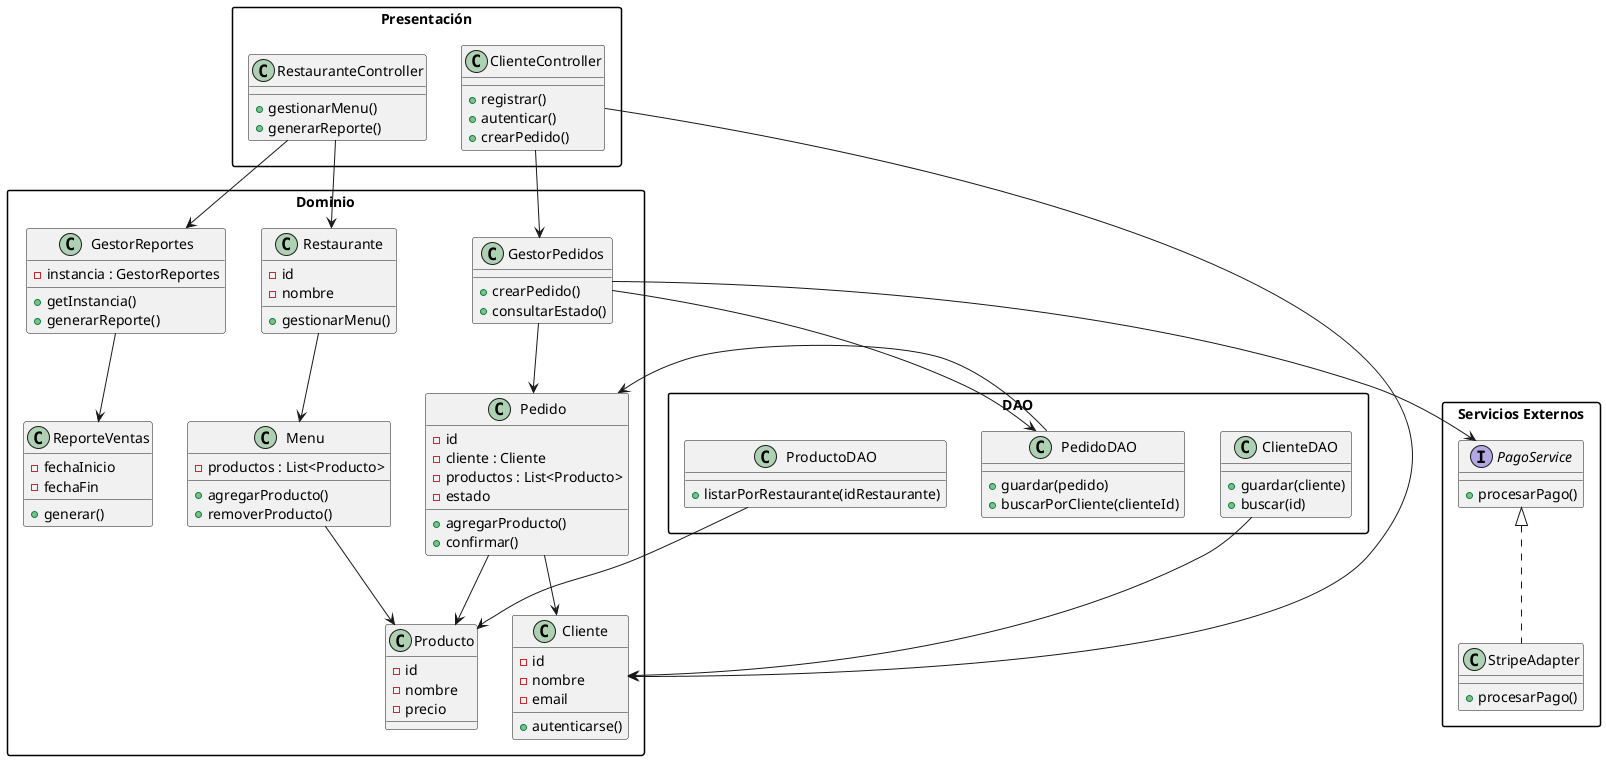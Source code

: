 @startuml
' Estilo
skinparam packageStyle rectangle

' Capa de presentación
package "Presentación" {
  class ClienteController {
    +registrar()
    +autenticar()
    +crearPedido()
  }

  class RestauranteController {
    +gestionarMenu()
    +generarReporte()
  }
}

' Capa de dominio
package "Dominio" {
  class Cliente {
    -id
    -nombre
    -email
    +autenticarse()
  }

  class Restaurante {
    -id
    -nombre
    +gestionarMenu()
  }

  class Producto {
    -id
    -nombre
    -precio
  }

  class Menu {
    -productos : List<Producto>
    +agregarProducto()
    +removerProducto()
  }

  class Pedido {
    -id
    -cliente : Cliente
    -productos : List<Producto>
    -estado
    +agregarProducto()
    +confirmar()
  }

  class ReporteVentas {
    -fechaInicio
    -fechaFin
    +generar()
  }

  class GestorPedidos {
    +crearPedido()
    +consultarEstado()
  }

  class GestorReportes {
    -instancia : GestorReportes
    +getInstancia()
    +generarReporte()
  }
}

' Capa de datos
package "DAO" {
  class ClienteDAO {
    +guardar(cliente)
    +buscar(id)
  }

  class PedidoDAO {
    +guardar(pedido)
    +buscarPorCliente(clienteId)
  }

  class ProductoDAO {
    +listarPorRestaurante(idRestaurante)
  }
}

' Servicios externos
package "Servicios Externos" {
  interface PagoService {
    +procesarPago()
  }

  class StripeAdapter {
    +procesarPago()
  }

  PagoService <|.. StripeAdapter
}

' Relaciones
ClienteController --> Cliente
ClienteController --> GestorPedidos
RestauranteController --> Restaurante
RestauranteController --> GestorReportes

GestorPedidos --> Pedido
GestorPedidos --> PedidoDAO
GestorPedidos --> PagoService

GestorReportes --> ReporteVentas

Pedido --> Cliente
Pedido --> Producto

Menu --> Producto
Restaurante --> Menu

ClienteDAO --> Cliente
PedidoDAO --> Pedido
ProductoDAO --> Producto

@enduml

